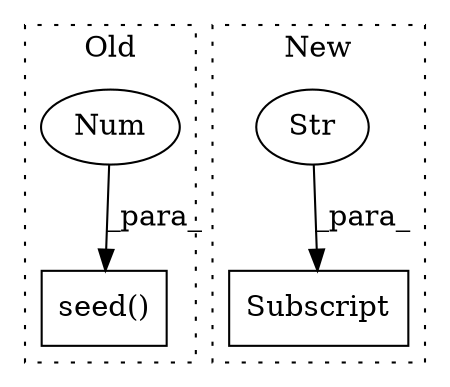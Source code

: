 digraph G {
subgraph cluster0 {
1 [label="seed()" a="75" s="23152,23168" l="15,1" shape="box"];
4 [label="Num" a="76" s="23167" l="1" shape="ellipse"];
label = "Old";
style="dotted";
}
subgraph cluster1 {
2 [label="Subscript" a="63" s="24895,0" l="69,0" shape="box"];
3 [label="Str" a="66" s="24950" l="13" shape="ellipse"];
label = "New";
style="dotted";
}
3 -> 2 [label="_para_"];
4 -> 1 [label="_para_"];
}
